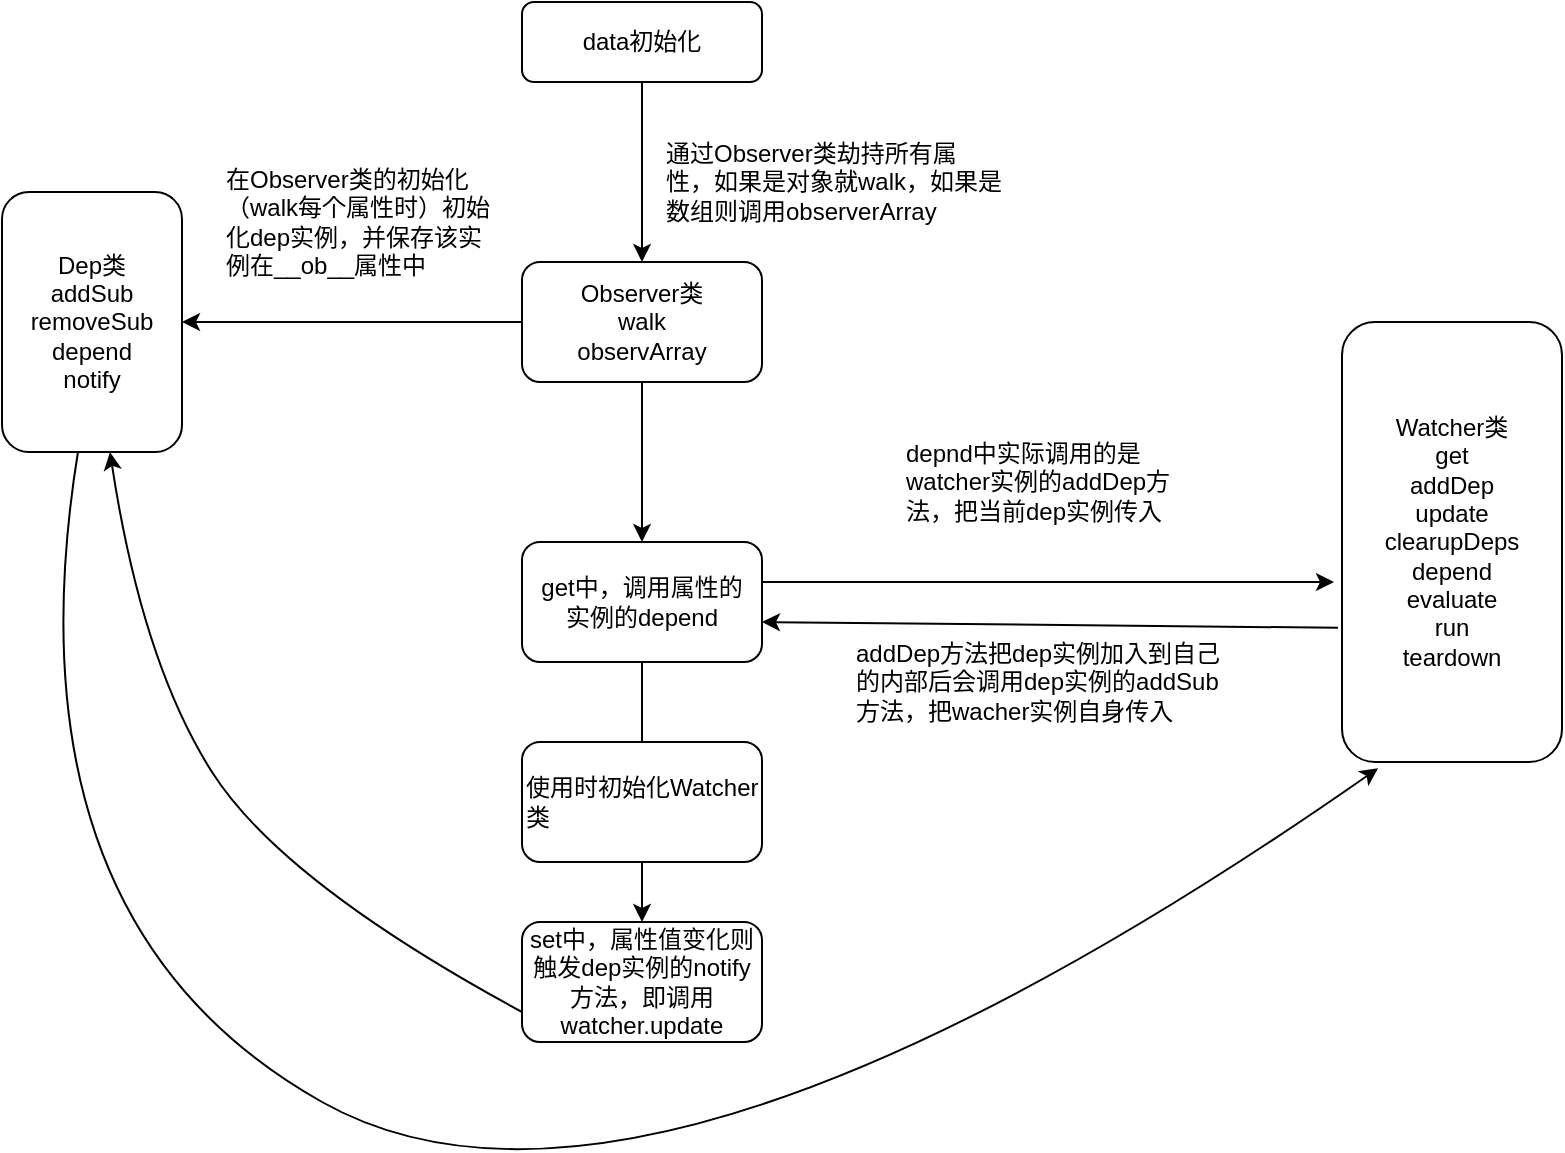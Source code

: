 <mxfile version="13.6.5">
    <diagram id="EPm39z2gfaNUmiloQI90" name="第 1 页">
        <mxGraphModel dx="1091" dy="792" grid="1" gridSize="10" guides="1" tooltips="1" connect="1" arrows="1" fold="1" page="1" pageScale="1" pageWidth="827" pageHeight="1169" math="0" shadow="0">
            <root>
                <mxCell id="0"/>
                <mxCell id="1" parent="0"/>
                <mxCell id="2" value="Dep类&lt;br&gt;addSub&lt;br&gt;removeSub&lt;br&gt;depend&lt;br&gt;notify&lt;br&gt;" style="rounded=1;whiteSpace=wrap;html=1;" vertex="1" parent="1">
                    <mxGeometry x="60" y="125" width="90" height="130" as="geometry"/>
                </mxCell>
                <mxCell id="9" value="" style="edgeStyle=orthogonalEdgeStyle;rounded=0;orthogonalLoop=1;jettySize=auto;html=1;" edge="1" parent="1" source="3" target="8">
                    <mxGeometry relative="1" as="geometry"/>
                </mxCell>
                <mxCell id="10" value="" style="edgeStyle=orthogonalEdgeStyle;rounded=0;orthogonalLoop=1;jettySize=auto;html=1;" edge="1" parent="1" source="3" target="2">
                    <mxGeometry relative="1" as="geometry"/>
                </mxCell>
                <mxCell id="3" value="Observer类&lt;br&gt;walk&lt;br&gt;observArray" style="rounded=1;whiteSpace=wrap;html=1;" vertex="1" parent="1">
                    <mxGeometry x="320" y="160" width="120" height="60" as="geometry"/>
                </mxCell>
                <mxCell id="4" value="Watcher类&lt;br&gt;get&lt;br&gt;addDep&lt;br&gt;update&lt;br&gt;clearupDeps&lt;br&gt;depend&lt;br&gt;evaluate&lt;br&gt;run&lt;br&gt;teardown" style="rounded=1;whiteSpace=wrap;html=1;" vertex="1" parent="1">
                    <mxGeometry x="730" y="190" width="110" height="220" as="geometry"/>
                </mxCell>
                <mxCell id="6" value="" style="edgeStyle=orthogonalEdgeStyle;rounded=0;orthogonalLoop=1;jettySize=auto;html=1;" edge="1" parent="1" source="5" target="3">
                    <mxGeometry relative="1" as="geometry"/>
                </mxCell>
                <mxCell id="5" value="data初始化" style="rounded=1;whiteSpace=wrap;html=1;" vertex="1" parent="1">
                    <mxGeometry x="320" y="30" width="120" height="40" as="geometry"/>
                </mxCell>
                <mxCell id="7" value="通过Observer类劫持所有属性，如果是对象就walk，如果是数组则调用observerArray" style="text;html=1;strokeColor=none;fillColor=none;align=left;verticalAlign=middle;whiteSpace=wrap;rounded=0;" vertex="1" parent="1">
                    <mxGeometry x="390" y="110" width="170" height="20" as="geometry"/>
                </mxCell>
                <mxCell id="12" value="" style="edgeStyle=orthogonalEdgeStyle;rounded=0;orthogonalLoop=1;jettySize=auto;html=1;" edge="1" parent="1">
                    <mxGeometry relative="1" as="geometry">
                        <mxPoint x="440" y="320" as="sourcePoint"/>
                        <mxPoint x="726" y="320" as="targetPoint"/>
                    </mxGeometry>
                </mxCell>
                <mxCell id="20" value="" style="edgeStyle=orthogonalEdgeStyle;rounded=0;orthogonalLoop=1;jettySize=auto;html=1;" edge="1" parent="1" source="8" target="19">
                    <mxGeometry relative="1" as="geometry"/>
                </mxCell>
                <mxCell id="8" value="get中，调用属性的&lt;br&gt;实例的depend" style="whiteSpace=wrap;html=1;rounded=1;" vertex="1" parent="1">
                    <mxGeometry x="320" y="300" width="120" height="60" as="geometry"/>
                </mxCell>
                <mxCell id="11" value="在Observer类的初始化（walk每个属性时）初始化dep实例，并保存该实例在__ob__属性中" style="text;html=1;strokeColor=none;fillColor=none;align=left;verticalAlign=middle;whiteSpace=wrap;rounded=0;" vertex="1" parent="1">
                    <mxGeometry x="170" y="130" width="140" height="20" as="geometry"/>
                </mxCell>
                <mxCell id="13" value="depnd中实际调用的是watcher实例的addDep方法，把当前dep实例传入" style="text;html=1;strokeColor=none;fillColor=none;align=left;verticalAlign=middle;whiteSpace=wrap;rounded=0;" vertex="1" parent="1">
                    <mxGeometry x="510" y="260" width="140" height="20" as="geometry"/>
                </mxCell>
                <mxCell id="17" value="" style="endArrow=classic;html=1;exitX=-0.018;exitY=0.695;exitDx=0;exitDy=0;exitPerimeter=0;" edge="1" parent="1" source="4">
                    <mxGeometry width="50" height="50" relative="1" as="geometry">
                        <mxPoint x="390" y="330" as="sourcePoint"/>
                        <mxPoint x="440" y="340" as="targetPoint"/>
                    </mxGeometry>
                </mxCell>
                <mxCell id="18" value="addDep方法把dep实例加入到自己的内部后会调用dep实例的addSub方法，把wacher实例自身传入" style="text;html=1;strokeColor=none;fillColor=none;align=left;verticalAlign=middle;whiteSpace=wrap;rounded=0;" vertex="1" parent="1">
                    <mxGeometry x="485" y="360" width="190" height="20" as="geometry"/>
                </mxCell>
                <mxCell id="19" value="set中，属性值变化则触发dep实例的notify方法，即调用watcher.update" style="whiteSpace=wrap;html=1;rounded=1;" vertex="1" parent="1">
                    <mxGeometry x="320" y="490" width="120" height="60" as="geometry"/>
                </mxCell>
                <mxCell id="23" value="" style="curved=1;endArrow=classic;html=1;exitX=0;exitY=0.75;exitDx=0;exitDy=0;entryX=0.6;entryY=1;entryDx=0;entryDy=0;entryPerimeter=0;" edge="1" parent="1" source="19" target="2">
                    <mxGeometry width="50" height="50" relative="1" as="geometry">
                        <mxPoint x="120" y="540" as="sourcePoint"/>
                        <mxPoint x="170" y="490" as="targetPoint"/>
                        <Array as="points">
                            <mxPoint x="200" y="470"/>
                            <mxPoint x="130" y="360"/>
                        </Array>
                    </mxGeometry>
                </mxCell>
                <mxCell id="24" value="" style="curved=1;endArrow=classic;html=1;entryX=0.164;entryY=1.014;entryDx=0;entryDy=0;entryPerimeter=0;exitX=0.422;exitY=1;exitDx=0;exitDy=0;exitPerimeter=0;" edge="1" parent="1" source="2" target="4">
                    <mxGeometry width="50" height="50" relative="1" as="geometry">
                        <mxPoint x="100" y="260" as="sourcePoint"/>
                        <mxPoint x="100" y="350" as="targetPoint"/>
                        <Array as="points">
                            <mxPoint x="60" y="490"/>
                            <mxPoint x="380" y="670"/>
                        </Array>
                    </mxGeometry>
                </mxCell>
                <mxCell id="25" value="使用时初始化Watcher类" style="rounded=1;whiteSpace=wrap;html=1;align=left;" vertex="1" parent="1">
                    <mxGeometry x="320" y="400" width="120" height="60" as="geometry"/>
                </mxCell>
            </root>
        </mxGraphModel>
    </diagram>
</mxfile>